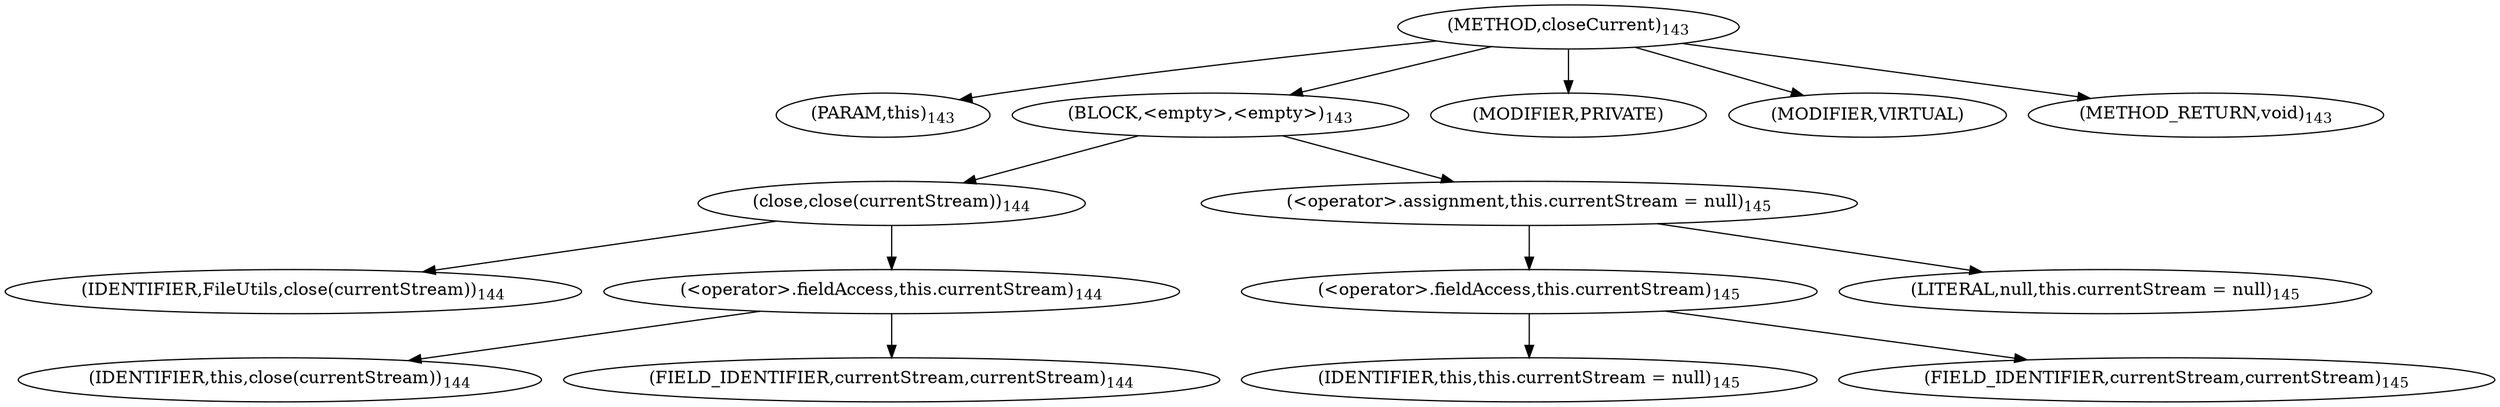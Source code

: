 digraph "closeCurrent" {  
"282" [label = <(METHOD,closeCurrent)<SUB>143</SUB>> ]
"283" [label = <(PARAM,this)<SUB>143</SUB>> ]
"284" [label = <(BLOCK,&lt;empty&gt;,&lt;empty&gt;)<SUB>143</SUB>> ]
"285" [label = <(close,close(currentStream))<SUB>144</SUB>> ]
"286" [label = <(IDENTIFIER,FileUtils,close(currentStream))<SUB>144</SUB>> ]
"287" [label = <(&lt;operator&gt;.fieldAccess,this.currentStream)<SUB>144</SUB>> ]
"288" [label = <(IDENTIFIER,this,close(currentStream))<SUB>144</SUB>> ]
"289" [label = <(FIELD_IDENTIFIER,currentStream,currentStream)<SUB>144</SUB>> ]
"290" [label = <(&lt;operator&gt;.assignment,this.currentStream = null)<SUB>145</SUB>> ]
"291" [label = <(&lt;operator&gt;.fieldAccess,this.currentStream)<SUB>145</SUB>> ]
"292" [label = <(IDENTIFIER,this,this.currentStream = null)<SUB>145</SUB>> ]
"293" [label = <(FIELD_IDENTIFIER,currentStream,currentStream)<SUB>145</SUB>> ]
"294" [label = <(LITERAL,null,this.currentStream = null)<SUB>145</SUB>> ]
"295" [label = <(MODIFIER,PRIVATE)> ]
"296" [label = <(MODIFIER,VIRTUAL)> ]
"297" [label = <(METHOD_RETURN,void)<SUB>143</SUB>> ]
  "282" -> "283" 
  "282" -> "284" 
  "282" -> "295" 
  "282" -> "296" 
  "282" -> "297" 
  "284" -> "285" 
  "284" -> "290" 
  "285" -> "286" 
  "285" -> "287" 
  "287" -> "288" 
  "287" -> "289" 
  "290" -> "291" 
  "290" -> "294" 
  "291" -> "292" 
  "291" -> "293" 
}
